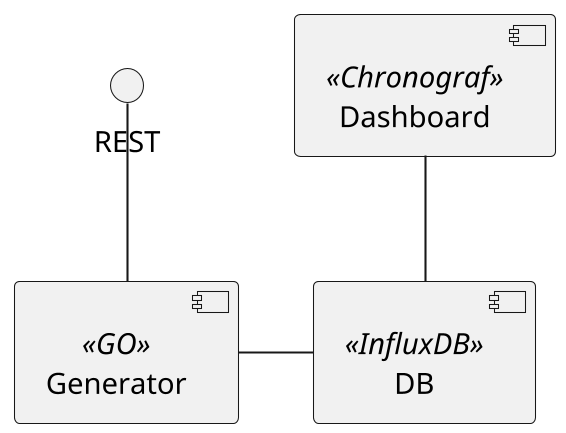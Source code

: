 @startuml
skinparam dpi 200

() REST as rest
[DB] as db <<InfluxDB>>
[Generator] as gen <<GO>>
[Dashboard] as mon <<Chronograf>>

rest -- gen
gen - db
db -up- mon

@enduml